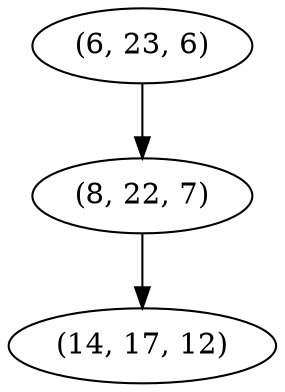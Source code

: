 digraph tree {
    "(6, 23, 6)";
    "(8, 22, 7)";
    "(14, 17, 12)";
    "(6, 23, 6)" -> "(8, 22, 7)";
    "(8, 22, 7)" -> "(14, 17, 12)";
}
